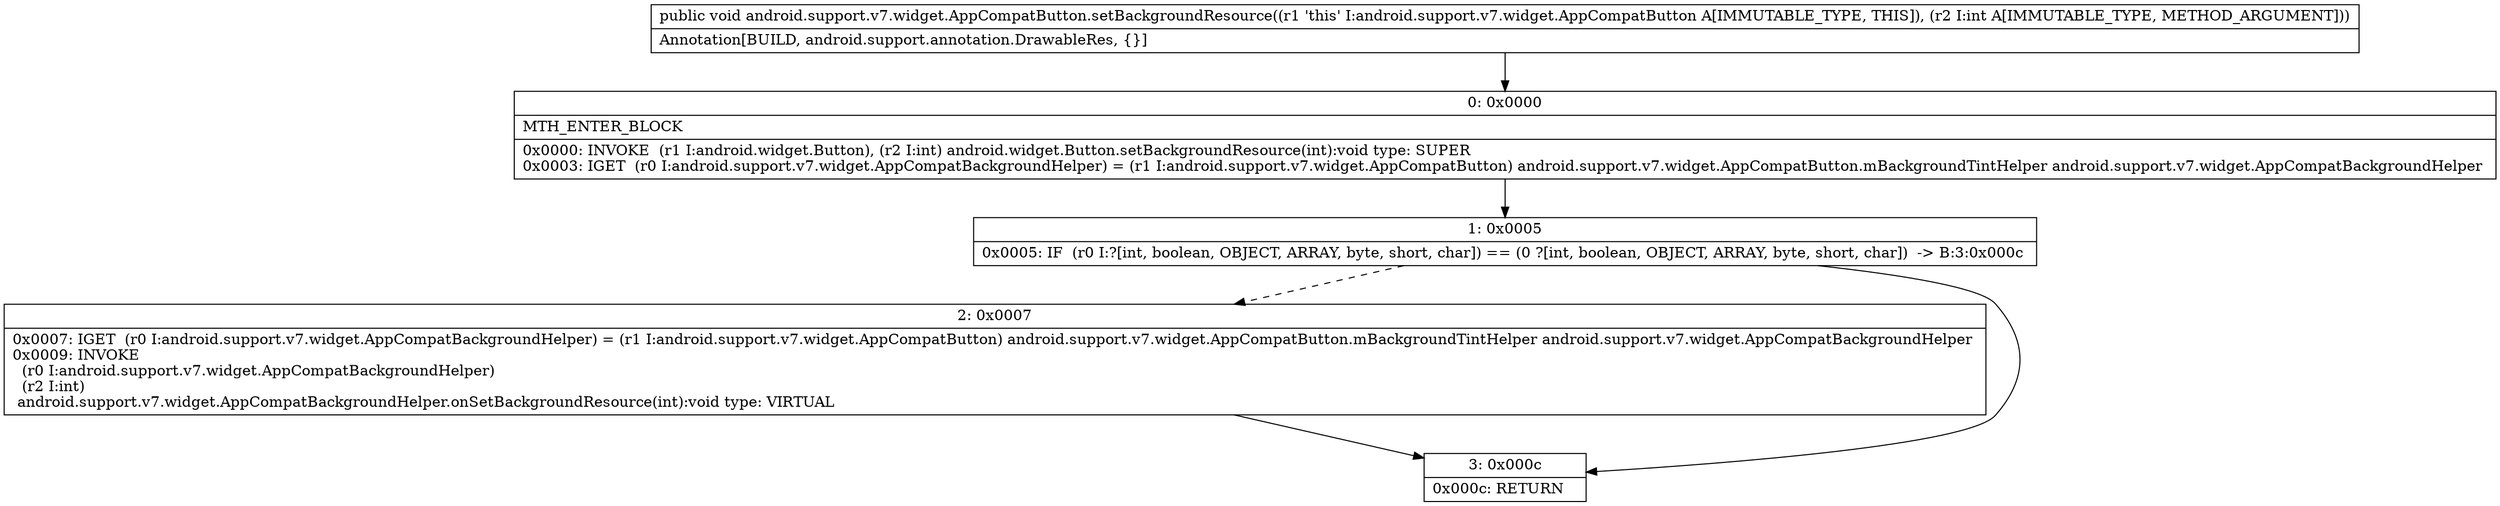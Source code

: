 digraph "CFG forandroid.support.v7.widget.AppCompatButton.setBackgroundResource(I)V" {
Node_0 [shape=record,label="{0\:\ 0x0000|MTH_ENTER_BLOCK\l|0x0000: INVOKE  (r1 I:android.widget.Button), (r2 I:int) android.widget.Button.setBackgroundResource(int):void type: SUPER \l0x0003: IGET  (r0 I:android.support.v7.widget.AppCompatBackgroundHelper) = (r1 I:android.support.v7.widget.AppCompatButton) android.support.v7.widget.AppCompatButton.mBackgroundTintHelper android.support.v7.widget.AppCompatBackgroundHelper \l}"];
Node_1 [shape=record,label="{1\:\ 0x0005|0x0005: IF  (r0 I:?[int, boolean, OBJECT, ARRAY, byte, short, char]) == (0 ?[int, boolean, OBJECT, ARRAY, byte, short, char])  \-\> B:3:0x000c \l}"];
Node_2 [shape=record,label="{2\:\ 0x0007|0x0007: IGET  (r0 I:android.support.v7.widget.AppCompatBackgroundHelper) = (r1 I:android.support.v7.widget.AppCompatButton) android.support.v7.widget.AppCompatButton.mBackgroundTintHelper android.support.v7.widget.AppCompatBackgroundHelper \l0x0009: INVOKE  \l  (r0 I:android.support.v7.widget.AppCompatBackgroundHelper)\l  (r2 I:int)\l android.support.v7.widget.AppCompatBackgroundHelper.onSetBackgroundResource(int):void type: VIRTUAL \l}"];
Node_3 [shape=record,label="{3\:\ 0x000c|0x000c: RETURN   \l}"];
MethodNode[shape=record,label="{public void android.support.v7.widget.AppCompatButton.setBackgroundResource((r1 'this' I:android.support.v7.widget.AppCompatButton A[IMMUTABLE_TYPE, THIS]), (r2 I:int A[IMMUTABLE_TYPE, METHOD_ARGUMENT]))  | Annotation[BUILD, android.support.annotation.DrawableRes, \{\}]\l}"];
MethodNode -> Node_0;
Node_0 -> Node_1;
Node_1 -> Node_2[style=dashed];
Node_1 -> Node_3;
Node_2 -> Node_3;
}

